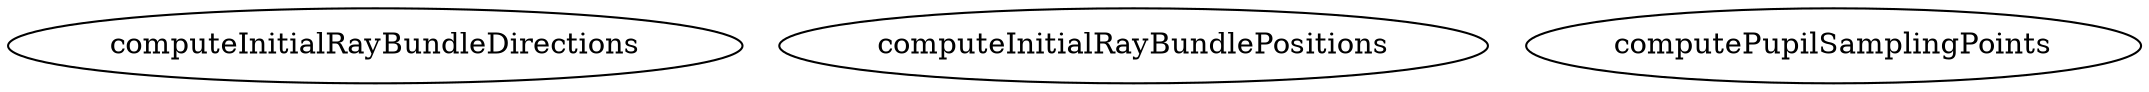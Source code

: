 /* Created by mdot for Matlab */
digraph m2html {

  computeInitialRayBundleDirections [URL="computeInitialRayBundleDirections.html"];
  computeInitialRayBundlePositions [URL="computeInitialRayBundlePositions.html"];
  computePupilSamplingPoints [URL="computePupilSamplingPoints.html"];
}
